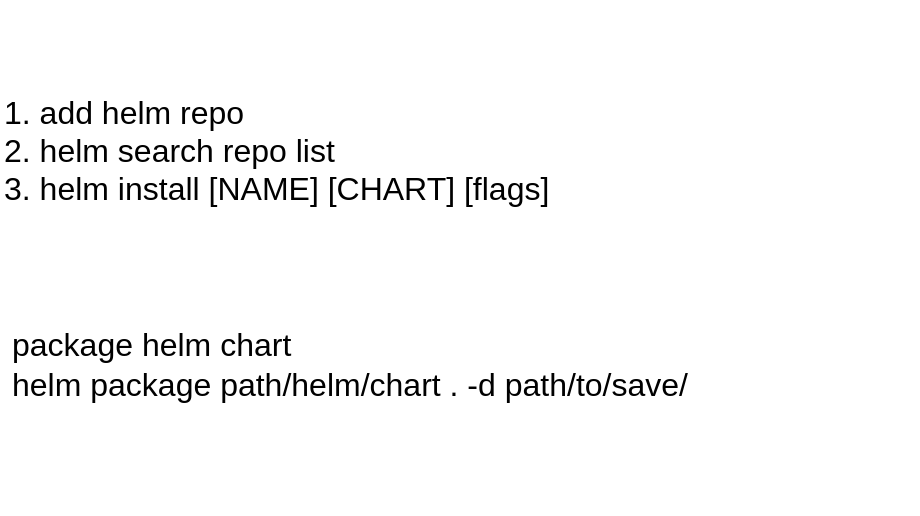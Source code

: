 <mxfile version="24.7.10">
  <diagram name="Page-1" id="8cB4i8QYPEQvwkoHTDkk">
    <mxGraphModel dx="1050" dy="557" grid="0" gridSize="10" guides="1" tooltips="1" connect="1" arrows="1" fold="1" page="1" pageScale="1" pageWidth="3300" pageHeight="4681" math="0" shadow="0">
      <root>
        <mxCell id="0" />
        <mxCell id="1" parent="0" />
        <mxCell id="366EZpJaWa0QLQHMeGkg-1" value="1. add helm repo&lt;div style=&quot;font-size: 16px;&quot;&gt;2. helm search repo list&lt;/div&gt;&lt;div style=&quot;font-size: 16px;&quot;&gt;3. helm install [NAME] [CHART] [flags]&lt;/div&gt;" style="text;html=1;align=left;verticalAlign=middle;whiteSpace=wrap;rounded=0;fontSize=16;" parent="1" vertex="1">
          <mxGeometry x="62" y="99" width="280" height="150" as="geometry" />
        </mxCell>
        <mxCell id="M3ZWtlEo2_EI-r8CSkIc-1" value="package helm chart&lt;br&gt;helm package path/helm/chart . -d path/to/save/" style="text;html=1;align=left;verticalAlign=middle;whiteSpace=wrap;rounded=0;fontSize=16;" parent="1" vertex="1">
          <mxGeometry x="66" y="206" width="455" height="150" as="geometry" />
        </mxCell>
      </root>
    </mxGraphModel>
  </diagram>
</mxfile>
